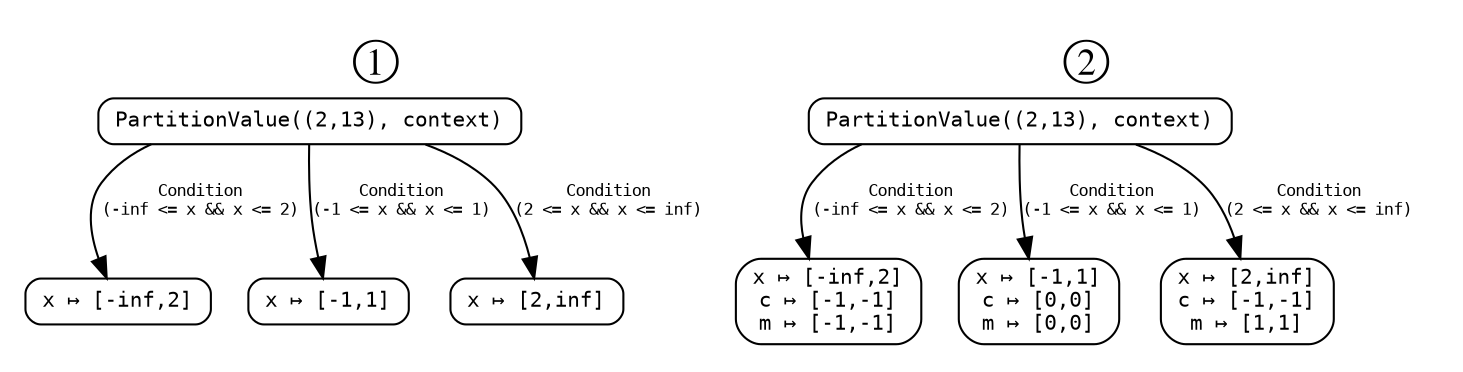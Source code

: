 digraph PartitionValueExample {
	margin=0.01;
	fontsize=24.0;
	color=white;
	rankdir=TB;

	node [fontsize=10.0, height=0.3, shape=record, style=rounded, fontname="Monospace"];
	edge [fontsize=8.0, fontname="Monospace"];

	subgraph cluster_initial {
		label="①";
		color=white;
		rank=source;

		i0 -> i1 [label="Condition\n(-inf <= x && x <= 2)"];
		i0 -> i2 [label="Condition\n(-1 <= x && x <= 1)"];
		i0 -> i3 [label="Condition\n(2 <= x && x <= inf)"];

		i0 [label="PartitionValue((2,13), context)"];
		i1 [label="x ↦ [-inf,2]"];
		i2 [label="x ↦ [-1,1]"];
		i3 [label="x ↦ [2,inf]"];
	}

	subgraph cluster_before {
		label="②";
		color=white;

		b0 -> b1 [label="Condition\n(-inf <= x && x <= 2)"];
		b0 -> b2 [label="Condition\n(-1 <= x && x <= 1)"];
		b0 -> b3 [label="Condition\n(2 <= x && x <= inf)"];

		b0 [label="PartitionValue((2,13), context)"];
		b1 [label="x ↦ [-inf,2]\nc ↦ [-1,-1]\nm ↦ [-1,-1]"];
		b2 [label="x ↦ [-1,1]\nc ↦ [0,0]\nm ↦ [0,0]"];
		b3 [label="x ↦ [2,inf]\nc ↦ [-1,-1]\nm ↦ [1,1]"];
	}

}
